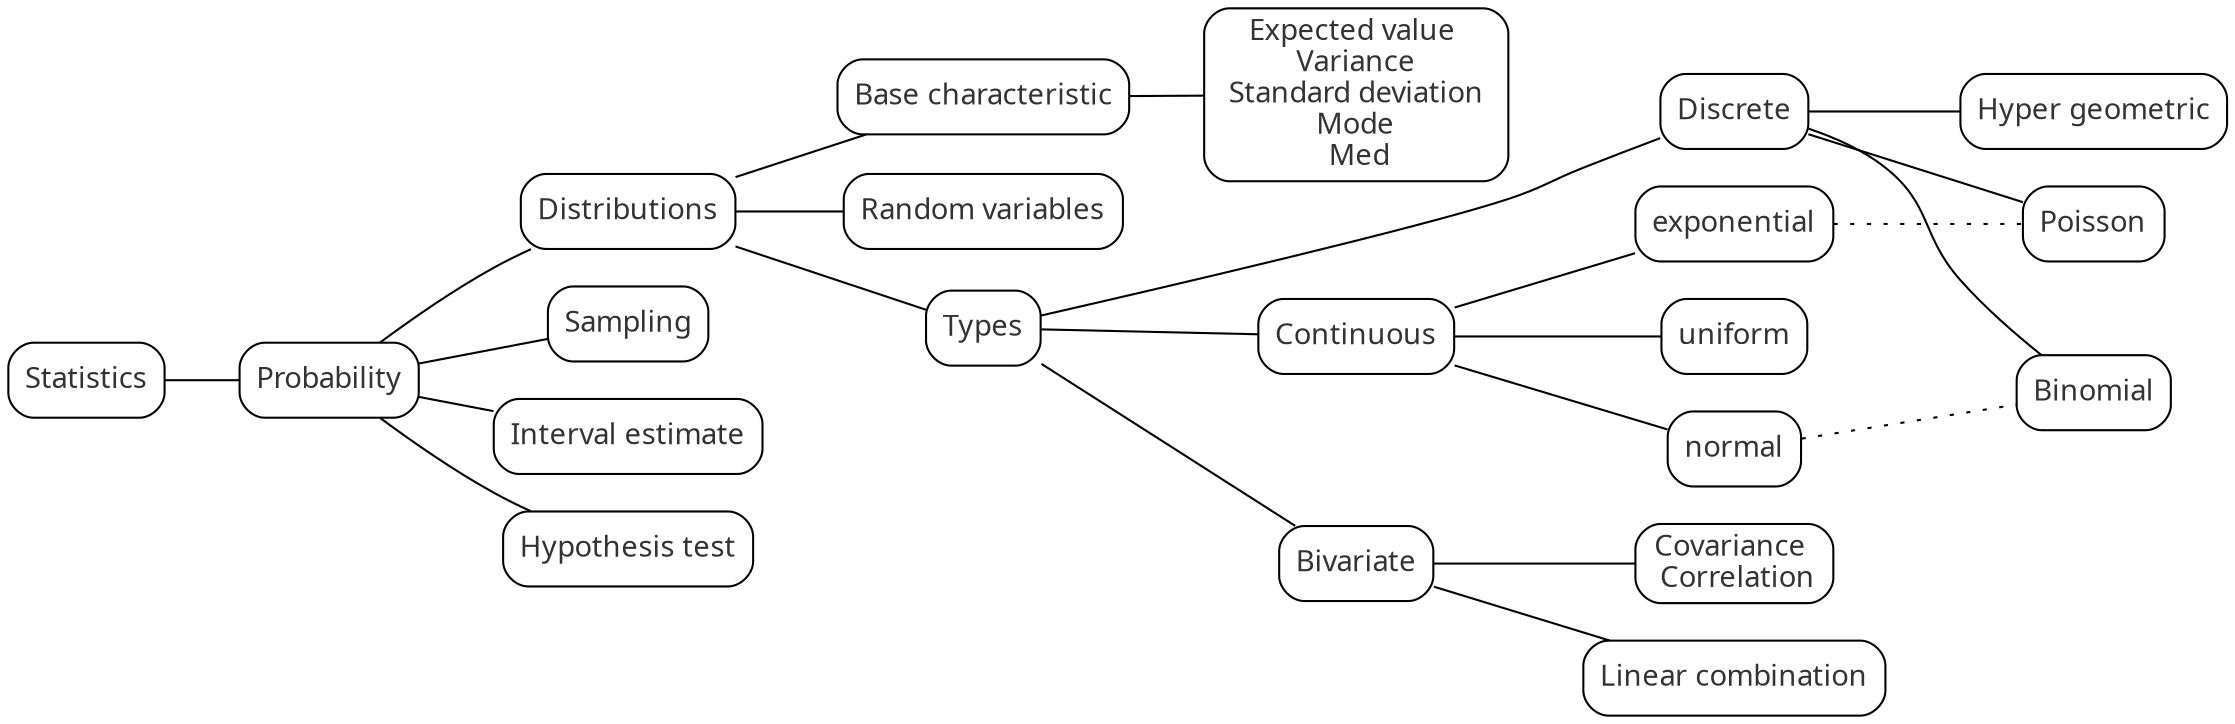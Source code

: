 graph chuoitracuu {
node [shape=box, style=rounded, fontname = "sans-serif" fontcolor=gray20]
edge [fontname = "sans-serif" arrowsize=0.5 arrowhead=vee]
graph [rankdir="LR"]
// DATA
  stt [label="Statistics"]
  pbblt [label="Probability"]
  dsbt [label="Distributions"]
  dscr [label="Discrete"]
  ctno [label="Continuous"]
  spl [label="Sampling"]
  iesm [label="Interval estimate"]
  hpt [label="Hypothesis test"]
  bcrt [label="Base characteristic"]
  bnm [label="Binomial"]
  ps [label="Poisson"]
  hpgmt [label="Hyper geometric"]
  eptvl [label="Expected value \n Variance \n Standard deviation \n Mode \n Med"]
  rdv [label="Random variables"]
  bvr [label="Bivariate"]
  tp [label="Types"]
  cvra [label="Covariance \n Correlation"]
  lncb [label="Linear combination"]
  unf [label="uniform"]
  nm [label="normal"]
  epnt [label="exponential"]
// LINE
  stt--pbblt
  pbblt--dsbt
  pbblt--iesm
  pbblt--hpt
  pbblt--spl
  dscr--{bnm,ps,hpgmt}
  bcrt--eptvl
  tp--{dscr,ctno,bvr}
  dsbt--{bcrt,rdv,tp}
  bvr--cvra
  bvr--lncb
  ctno--unf
  ctno--nm
  ctno--epnt
// DOT
  { edge [style=dotted fontname = "sans-serif"]
    nm--bnm
    epnt--ps
  }
}